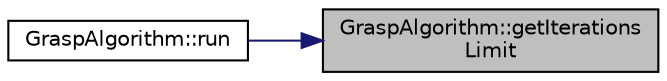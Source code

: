 digraph "GraspAlgorithm::getIterationsLimit"
{
 // LATEX_PDF_SIZE
  edge [fontname="Helvetica",fontsize="10",labelfontname="Helvetica",labelfontsize="10"];
  node [fontname="Helvetica",fontsize="10",shape=record];
  rankdir="RL";
  Node1 [label="GraspAlgorithm::getIterations\lLimit",height=0.2,width=0.4,color="black", fillcolor="grey75", style="filled", fontcolor="black",tooltip="Devuelve el límite de iteraciones."];
  Node1 -> Node2 [dir="back",color="midnightblue",fontsize="10",style="solid",fontname="Helvetica"];
  Node2 [label="GraspAlgorithm::run",height=0.2,width=0.4,color="black", fillcolor="white", style="filled",URL="$class_grasp_algorithm.html#a1f8240237fd9bece51eeb6b7f8ffd3c9",tooltip="Este método se encarga de ejecutar el algoritmo grasp, para ello se hace un preprocesamiento,..."];
}
